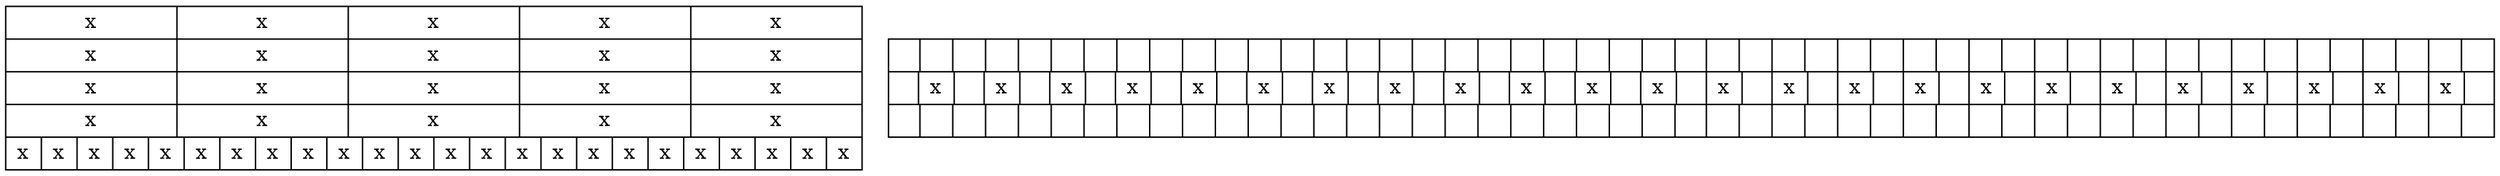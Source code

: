 digraph xxx {
  bib_patch [ shape=record label="{
  					{
						{x|x|x|x}|
						{x|x|x|x}|
						{x|x|x|x}|
						{x|x|x|x}|
						{x|x|x|x}
					}|
					{x|x|x|x|x|x|x|x|x|x|x|x|x|x|x|x|x|x|x|x|x|x|x|x}
					}" ];
  alslug_patch [ shape=record label="{
					{ | | | | | | | | | | | | | | | | | | | | | | | | | | | | | | | | | | | | | | | | | | | | | | | | }|
					{ |x| |x| |x| |x| |x| |x| |x| |x| |x| |x| |x| |x| |x| |x| |x| |x| |x| |x| |x| |x| |x| |x| |x| |x| }|
					{ | | | | | | | | | | | | | | | | | | | | | | | | | | | | | | | | | | | | | | | | | | | | | | | | }
          }" ];  
}
